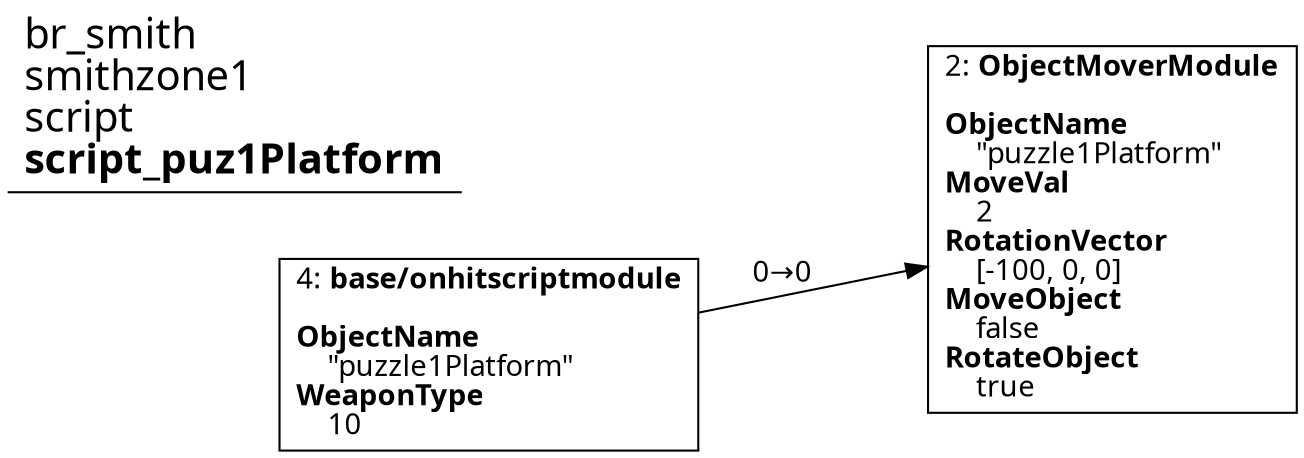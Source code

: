 digraph {
    layout = fdp;
    overlap = prism;
    sep = "+16";
    splines = spline;

    node [ shape = box ];

    graph [ fontname = "Segoe UI" ];
    node [ fontname = "Segoe UI" ];
    edge [ fontname = "Segoe UI" ];

    2 [ label = <2: <b>ObjectMoverModule</b><br/><br/><b>ObjectName</b><br align="left"/>    &quot;puzzle1Platform&quot;<br align="left"/><b>MoveVal</b><br align="left"/>    2<br align="left"/><b>RotationVector</b><br align="left"/>    [-100, 0, 0]<br align="left"/><b>MoveObject</b><br align="left"/>    false<br align="left"/><b>RotateObject</b><br align="left"/>    true<br align="left"/>> ];
    2 [ pos = "0.307,-0.185!" ];

    4 [ label = <4: <b>base/onhitscriptmodule</b><br/><br/><b>ObjectName</b><br align="left"/>    &quot;puzzle1Platform&quot;<br align="left"/><b>WeaponType</b><br align="left"/>    10<br align="left"/>> ];
    4 [ pos = "0.098000005,-0.185!" ];
    4 -> 2 [ label = "0→0" ];

    title [ pos = "0.097,-0.18400002!" ];
    title [ shape = underline ];
    title [ label = <<font point-size="20">br_smith<br align="left"/>smithzone1<br align="left"/>script<br align="left"/><b>script_puz1Platform</b><br align="left"/></font>> ];
}
